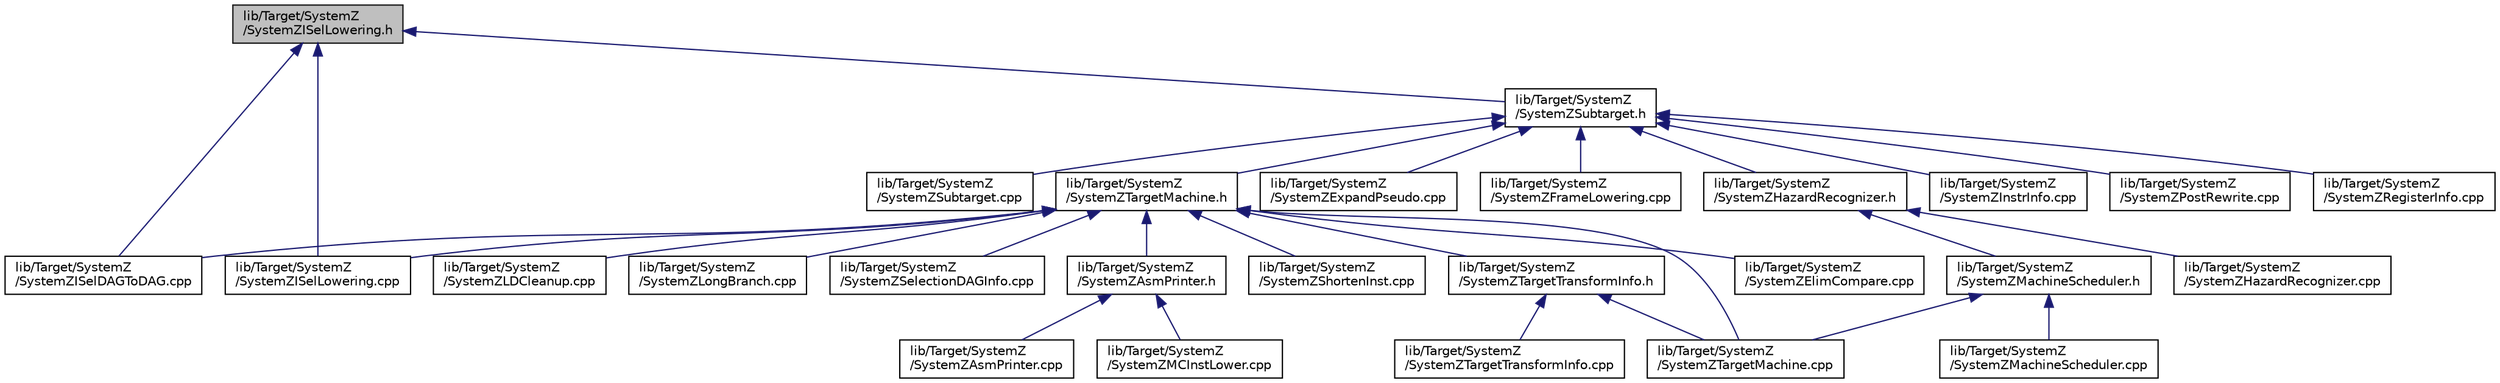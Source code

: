 digraph "lib/Target/SystemZ/SystemZISelLowering.h"
{
 // LATEX_PDF_SIZE
  bgcolor="transparent";
  edge [fontname="Helvetica",fontsize="10",labelfontname="Helvetica",labelfontsize="10"];
  node [fontname="Helvetica",fontsize="10",shape="box"];
  Node1 [label="lib/Target/SystemZ\l/SystemZISelLowering.h",height=0.2,width=0.4,color="black", fillcolor="grey75", style="filled", fontcolor="black",tooltip=" "];
  Node1 -> Node2 [dir="back",color="midnightblue",fontsize="10",style="solid",fontname="Helvetica"];
  Node2 [label="lib/Target/SystemZ\l/SystemZISelDAGToDAG.cpp",height=0.2,width=0.4,color="black",URL="$SystemZISelDAGToDAG_8cpp.html",tooltip=" "];
  Node1 -> Node3 [dir="back",color="midnightblue",fontsize="10",style="solid",fontname="Helvetica"];
  Node3 [label="lib/Target/SystemZ\l/SystemZISelLowering.cpp",height=0.2,width=0.4,color="black",URL="$SystemZISelLowering_8cpp.html",tooltip=" "];
  Node1 -> Node4 [dir="back",color="midnightblue",fontsize="10",style="solid",fontname="Helvetica"];
  Node4 [label="lib/Target/SystemZ\l/SystemZSubtarget.h",height=0.2,width=0.4,color="black",URL="$SystemZSubtarget_8h.html",tooltip=" "];
  Node4 -> Node5 [dir="back",color="midnightblue",fontsize="10",style="solid",fontname="Helvetica"];
  Node5 [label="lib/Target/SystemZ\l/SystemZExpandPseudo.cpp",height=0.2,width=0.4,color="black",URL="$SystemZExpandPseudo_8cpp.html",tooltip=" "];
  Node4 -> Node6 [dir="back",color="midnightblue",fontsize="10",style="solid",fontname="Helvetica"];
  Node6 [label="lib/Target/SystemZ\l/SystemZFrameLowering.cpp",height=0.2,width=0.4,color="black",URL="$SystemZFrameLowering_8cpp.html",tooltip=" "];
  Node4 -> Node7 [dir="back",color="midnightblue",fontsize="10",style="solid",fontname="Helvetica"];
  Node7 [label="lib/Target/SystemZ\l/SystemZHazardRecognizer.h",height=0.2,width=0.4,color="black",URL="$SystemZHazardRecognizer_8h.html",tooltip=" "];
  Node7 -> Node8 [dir="back",color="midnightblue",fontsize="10",style="solid",fontname="Helvetica"];
  Node8 [label="lib/Target/SystemZ\l/SystemZHazardRecognizer.cpp",height=0.2,width=0.4,color="black",URL="$SystemZHazardRecognizer_8cpp.html",tooltip=" "];
  Node7 -> Node9 [dir="back",color="midnightblue",fontsize="10",style="solid",fontname="Helvetica"];
  Node9 [label="lib/Target/SystemZ\l/SystemZMachineScheduler.h",height=0.2,width=0.4,color="black",URL="$SystemZMachineScheduler_8h.html",tooltip=" "];
  Node9 -> Node10 [dir="back",color="midnightblue",fontsize="10",style="solid",fontname="Helvetica"];
  Node10 [label="lib/Target/SystemZ\l/SystemZMachineScheduler.cpp",height=0.2,width=0.4,color="black",URL="$SystemZMachineScheduler_8cpp.html",tooltip=" "];
  Node9 -> Node11 [dir="back",color="midnightblue",fontsize="10",style="solid",fontname="Helvetica"];
  Node11 [label="lib/Target/SystemZ\l/SystemZTargetMachine.cpp",height=0.2,width=0.4,color="black",URL="$SystemZTargetMachine_8cpp.html",tooltip=" "];
  Node4 -> Node12 [dir="back",color="midnightblue",fontsize="10",style="solid",fontname="Helvetica"];
  Node12 [label="lib/Target/SystemZ\l/SystemZInstrInfo.cpp",height=0.2,width=0.4,color="black",URL="$SystemZInstrInfo_8cpp.html",tooltip=" "];
  Node4 -> Node13 [dir="back",color="midnightblue",fontsize="10",style="solid",fontname="Helvetica"];
  Node13 [label="lib/Target/SystemZ\l/SystemZPostRewrite.cpp",height=0.2,width=0.4,color="black",URL="$SystemZPostRewrite_8cpp.html",tooltip=" "];
  Node4 -> Node14 [dir="back",color="midnightblue",fontsize="10",style="solid",fontname="Helvetica"];
  Node14 [label="lib/Target/SystemZ\l/SystemZRegisterInfo.cpp",height=0.2,width=0.4,color="black",URL="$SystemZRegisterInfo_8cpp.html",tooltip=" "];
  Node4 -> Node15 [dir="back",color="midnightblue",fontsize="10",style="solid",fontname="Helvetica"];
  Node15 [label="lib/Target/SystemZ\l/SystemZSubtarget.cpp",height=0.2,width=0.4,color="black",URL="$SystemZSubtarget_8cpp.html",tooltip=" "];
  Node4 -> Node16 [dir="back",color="midnightblue",fontsize="10",style="solid",fontname="Helvetica"];
  Node16 [label="lib/Target/SystemZ\l/SystemZTargetMachine.h",height=0.2,width=0.4,color="black",URL="$SystemZTargetMachine_8h.html",tooltip=" "];
  Node16 -> Node17 [dir="back",color="midnightblue",fontsize="10",style="solid",fontname="Helvetica"];
  Node17 [label="lib/Target/SystemZ\l/SystemZAsmPrinter.h",height=0.2,width=0.4,color="black",URL="$SystemZAsmPrinter_8h.html",tooltip=" "];
  Node17 -> Node18 [dir="back",color="midnightblue",fontsize="10",style="solid",fontname="Helvetica"];
  Node18 [label="lib/Target/SystemZ\l/SystemZAsmPrinter.cpp",height=0.2,width=0.4,color="black",URL="$SystemZAsmPrinter_8cpp.html",tooltip=" "];
  Node17 -> Node19 [dir="back",color="midnightblue",fontsize="10",style="solid",fontname="Helvetica"];
  Node19 [label="lib/Target/SystemZ\l/SystemZMCInstLower.cpp",height=0.2,width=0.4,color="black",URL="$SystemZMCInstLower_8cpp.html",tooltip=" "];
  Node16 -> Node20 [dir="back",color="midnightblue",fontsize="10",style="solid",fontname="Helvetica"];
  Node20 [label="lib/Target/SystemZ\l/SystemZElimCompare.cpp",height=0.2,width=0.4,color="black",URL="$SystemZElimCompare_8cpp.html",tooltip=" "];
  Node16 -> Node2 [dir="back",color="midnightblue",fontsize="10",style="solid",fontname="Helvetica"];
  Node16 -> Node3 [dir="back",color="midnightblue",fontsize="10",style="solid",fontname="Helvetica"];
  Node16 -> Node21 [dir="back",color="midnightblue",fontsize="10",style="solid",fontname="Helvetica"];
  Node21 [label="lib/Target/SystemZ\l/SystemZLDCleanup.cpp",height=0.2,width=0.4,color="black",URL="$SystemZLDCleanup_8cpp.html",tooltip=" "];
  Node16 -> Node22 [dir="back",color="midnightblue",fontsize="10",style="solid",fontname="Helvetica"];
  Node22 [label="lib/Target/SystemZ\l/SystemZLongBranch.cpp",height=0.2,width=0.4,color="black",URL="$SystemZLongBranch_8cpp.html",tooltip=" "];
  Node16 -> Node23 [dir="back",color="midnightblue",fontsize="10",style="solid",fontname="Helvetica"];
  Node23 [label="lib/Target/SystemZ\l/SystemZSelectionDAGInfo.cpp",height=0.2,width=0.4,color="black",URL="$SystemZSelectionDAGInfo_8cpp.html",tooltip=" "];
  Node16 -> Node24 [dir="back",color="midnightblue",fontsize="10",style="solid",fontname="Helvetica"];
  Node24 [label="lib/Target/SystemZ\l/SystemZShortenInst.cpp",height=0.2,width=0.4,color="black",URL="$SystemZShortenInst_8cpp.html",tooltip=" "];
  Node16 -> Node11 [dir="back",color="midnightblue",fontsize="10",style="solid",fontname="Helvetica"];
  Node16 -> Node25 [dir="back",color="midnightblue",fontsize="10",style="solid",fontname="Helvetica"];
  Node25 [label="lib/Target/SystemZ\l/SystemZTargetTransformInfo.h",height=0.2,width=0.4,color="black",URL="$SystemZTargetTransformInfo_8h.html",tooltip=" "];
  Node25 -> Node11 [dir="back",color="midnightblue",fontsize="10",style="solid",fontname="Helvetica"];
  Node25 -> Node26 [dir="back",color="midnightblue",fontsize="10",style="solid",fontname="Helvetica"];
  Node26 [label="lib/Target/SystemZ\l/SystemZTargetTransformInfo.cpp",height=0.2,width=0.4,color="black",URL="$SystemZTargetTransformInfo_8cpp.html",tooltip=" "];
}
